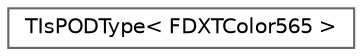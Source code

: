 digraph "Graphical Class Hierarchy"
{
 // INTERACTIVE_SVG=YES
 // LATEX_PDF_SIZE
  bgcolor="transparent";
  edge [fontname=Helvetica,fontsize=10,labelfontname=Helvetica,labelfontsize=10];
  node [fontname=Helvetica,fontsize=10,shape=box,height=0.2,width=0.4];
  rankdir="LR";
  Node0 [id="Node000000",label="TIsPODType\< FDXTColor565 \>",height=0.2,width=0.4,color="grey40", fillcolor="white", style="filled",URL="$dc/db1/structTIsPODType_3_01FDXTColor565_01_4.html",tooltip=" "];
}
